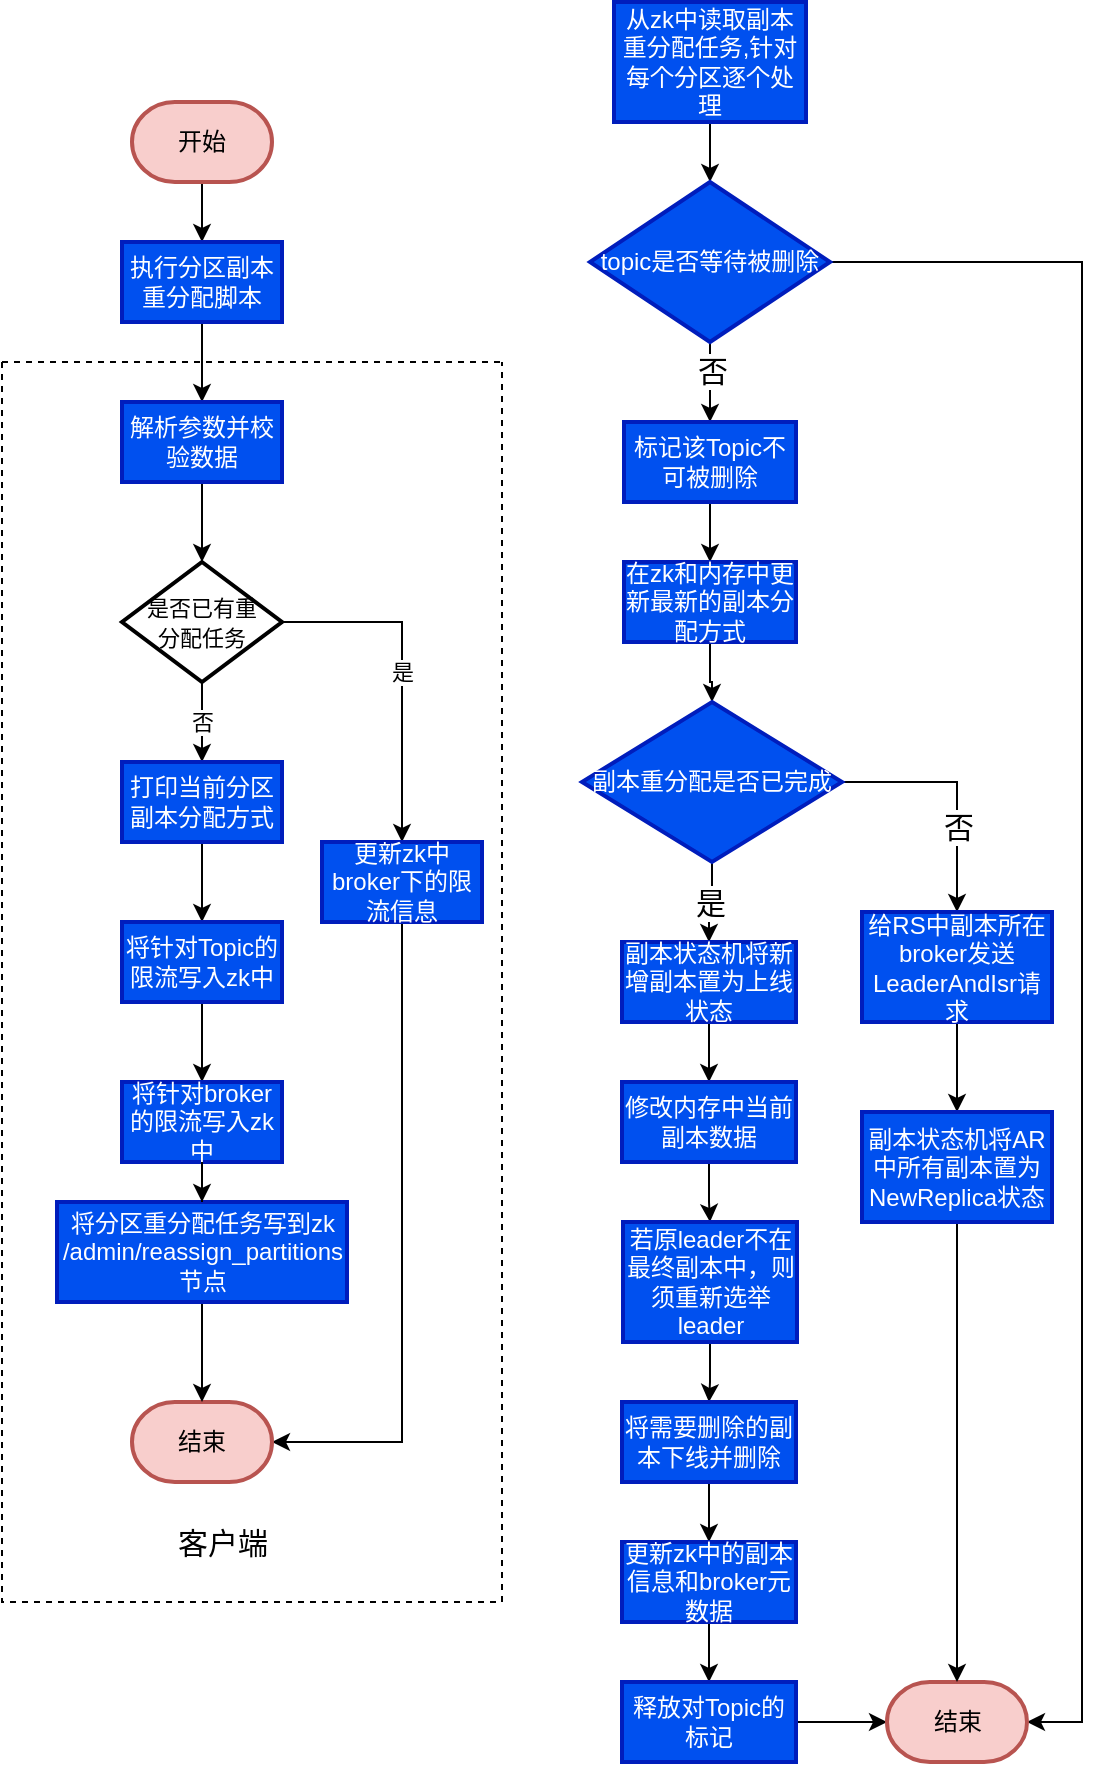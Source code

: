 <mxfile version="16.5.4" type="github">
  <diagram id="SGd1aUE3qWEg3dzMmrBl" name="第 1 页">
    <mxGraphModel dx="946" dy="1758" grid="1" gridSize="10" guides="1" tooltips="1" connect="1" arrows="1" fold="1" page="1" pageScale="1" pageWidth="827" pageHeight="1169" math="0" shadow="0">
      <root>
        <mxCell id="0" />
        <mxCell id="1" parent="0" />
        <mxCell id="pypAnUREyRbXbRG19NKG-3" value="" style="edgeStyle=orthogonalEdgeStyle;rounded=0;orthogonalLoop=1;jettySize=auto;html=1;" parent="1" source="pypAnUREyRbXbRG19NKG-1" target="pypAnUREyRbXbRG19NKG-2" edge="1">
          <mxGeometry relative="1" as="geometry" />
        </mxCell>
        <mxCell id="pypAnUREyRbXbRG19NKG-1" value="开始" style="strokeWidth=2;html=1;shape=mxgraph.flowchart.terminator;whiteSpace=wrap;fillColor=#f8cecc;strokeColor=#b85450;" parent="1" vertex="1">
          <mxGeometry x="85" y="20" width="70" height="40" as="geometry" />
        </mxCell>
        <mxCell id="pypAnUREyRbXbRG19NKG-5" value="" style="edgeStyle=orthogonalEdgeStyle;rounded=0;orthogonalLoop=1;jettySize=auto;html=1;" parent="1" source="pypAnUREyRbXbRG19NKG-2" target="pypAnUREyRbXbRG19NKG-4" edge="1">
          <mxGeometry relative="1" as="geometry" />
        </mxCell>
        <mxCell id="pypAnUREyRbXbRG19NKG-2" value="执行分区副本重分配脚本" style="whiteSpace=wrap;html=1;fillColor=#0050ef;strokeColor=#001DBC;strokeWidth=2;fontColor=#ffffff;" parent="1" vertex="1">
          <mxGeometry x="80" y="90" width="80" height="40" as="geometry" />
        </mxCell>
        <mxCell id="pypAnUREyRbXbRG19NKG-7" value="" style="edgeStyle=orthogonalEdgeStyle;rounded=0;orthogonalLoop=1;jettySize=auto;html=1;" parent="1" source="pypAnUREyRbXbRG19NKG-4" target="pypAnUREyRbXbRG19NKG-6" edge="1">
          <mxGeometry relative="1" as="geometry" />
        </mxCell>
        <mxCell id="pypAnUREyRbXbRG19NKG-4" value="解析参数并校验数据" style="whiteSpace=wrap;html=1;fillColor=#0050ef;strokeColor=#001DBC;strokeWidth=2;fontColor=#ffffff;" parent="1" vertex="1">
          <mxGeometry x="80" y="170" width="80" height="40" as="geometry" />
        </mxCell>
        <mxCell id="pypAnUREyRbXbRG19NKG-9" value="" style="edgeStyle=orthogonalEdgeStyle;rounded=0;orthogonalLoop=1;jettySize=auto;html=1;fontSize=11;" parent="1" source="pypAnUREyRbXbRG19NKG-6" target="pypAnUREyRbXbRG19NKG-8" edge="1">
          <mxGeometry relative="1" as="geometry" />
        </mxCell>
        <mxCell id="pypAnUREyRbXbRG19NKG-10" value="否" style="edgeLabel;html=1;align=center;verticalAlign=middle;resizable=0;points=[];fontSize=11;" parent="pypAnUREyRbXbRG19NKG-9" vertex="1" connectable="0">
          <mxGeometry x="0.36" y="1" relative="1" as="geometry">
            <mxPoint x="-1" y="-7" as="offset" />
          </mxGeometry>
        </mxCell>
        <mxCell id="pypAnUREyRbXbRG19NKG-12" value="是" style="edgeStyle=orthogonalEdgeStyle;rounded=0;orthogonalLoop=1;jettySize=auto;html=1;fontSize=11;" parent="1" source="pypAnUREyRbXbRG19NKG-6" target="pypAnUREyRbXbRG19NKG-11" edge="1">
          <mxGeometry relative="1" as="geometry" />
        </mxCell>
        <mxCell id="pypAnUREyRbXbRG19NKG-6" value="&lt;font style=&quot;font-size: 11px&quot;&gt;是否已有重&lt;br&gt;分配任务&lt;/font&gt;" style="rhombus;whiteSpace=wrap;html=1;strokeWidth=2;" parent="1" vertex="1">
          <mxGeometry x="80" y="250" width="80" height="60" as="geometry" />
        </mxCell>
        <mxCell id="pypAnUREyRbXbRG19NKG-14" value="" style="edgeStyle=orthogonalEdgeStyle;rounded=0;orthogonalLoop=1;jettySize=auto;html=1;fontSize=11;" parent="1" source="pypAnUREyRbXbRG19NKG-8" target="pypAnUREyRbXbRG19NKG-13" edge="1">
          <mxGeometry relative="1" as="geometry" />
        </mxCell>
        <mxCell id="pypAnUREyRbXbRG19NKG-8" value="打印当前分区副本分配方式" style="whiteSpace=wrap;html=1;strokeWidth=2;fillColor=#0050ef;fontColor=#ffffff;strokeColor=#001DBC;" parent="1" vertex="1">
          <mxGeometry x="80" y="350" width="80" height="40" as="geometry" />
        </mxCell>
        <mxCell id="pypAnUREyRbXbRG19NKG-24" value="" style="edgeStyle=orthogonalEdgeStyle;rounded=0;orthogonalLoop=1;jettySize=auto;html=1;fontSize=11;entryX=1;entryY=0.5;entryDx=0;entryDy=0;entryPerimeter=0;" parent="1" source="pypAnUREyRbXbRG19NKG-11" target="pypAnUREyRbXbRG19NKG-19" edge="1">
          <mxGeometry relative="1" as="geometry">
            <mxPoint x="160" y="530" as="targetPoint" />
            <Array as="points">
              <mxPoint x="220" y="690" />
            </Array>
          </mxGeometry>
        </mxCell>
        <mxCell id="pypAnUREyRbXbRG19NKG-11" value="更新zk中broker下的限流信息" style="whiteSpace=wrap;html=1;strokeWidth=2;fillColor=#0050ef;fontColor=#ffffff;strokeColor=#001DBC;" parent="1" vertex="1">
          <mxGeometry x="180" y="390" width="80" height="40" as="geometry" />
        </mxCell>
        <mxCell id="Vf_w9-UaPWHU4TDxyJZT-8" value="" style="edgeStyle=orthogonalEdgeStyle;rounded=0;orthogonalLoop=1;jettySize=auto;html=1;fontSize=15;" parent="1" source="pypAnUREyRbXbRG19NKG-13" target="Vf_w9-UaPWHU4TDxyJZT-7" edge="1">
          <mxGeometry relative="1" as="geometry" />
        </mxCell>
        <mxCell id="pypAnUREyRbXbRG19NKG-13" value="将针对Topic的限流写入zk中" style="whiteSpace=wrap;html=1;fillColor=#0050ef;strokeColor=#001DBC;fontColor=#ffffff;strokeWidth=2;" parent="1" vertex="1">
          <mxGeometry x="80" y="430" width="80" height="40" as="geometry" />
        </mxCell>
        <mxCell id="pypAnUREyRbXbRG19NKG-26" value="" style="swimlane;startSize=0;fontSize=11;fillColor=#007FFF;dashed=1;" parent="1" vertex="1">
          <mxGeometry x="20" y="150" width="250" height="620" as="geometry" />
        </mxCell>
        <mxCell id="pypAnUREyRbXbRG19NKG-29" value="&lt;font style=&quot;font-size: 15px&quot;&gt;客户端&lt;/font&gt;" style="text;html=1;align=center;verticalAlign=middle;resizable=0;points=[];autosize=1;strokeColor=none;fillColor=none;fontSize=11;" parent="pypAnUREyRbXbRG19NKG-26" vertex="1">
          <mxGeometry x="80" y="580" width="60" height="20" as="geometry" />
        </mxCell>
        <mxCell id="pypAnUREyRbXbRG19NKG-19" value="结束" style="strokeWidth=2;html=1;shape=mxgraph.flowchart.terminator;whiteSpace=wrap;fillColor=#f8cecc;strokeColor=#b85450;" parent="pypAnUREyRbXbRG19NKG-26" vertex="1">
          <mxGeometry x="65" y="520" width="70" height="40" as="geometry" />
        </mxCell>
        <mxCell id="Vf_w9-UaPWHU4TDxyJZT-6" style="edgeStyle=orthogonalEdgeStyle;rounded=0;orthogonalLoop=1;jettySize=auto;html=1;exitX=0.5;exitY=1;exitDx=0;exitDy=0;exitPerimeter=0;fontSize=15;" parent="pypAnUREyRbXbRG19NKG-26" source="pypAnUREyRbXbRG19NKG-19" target="pypAnUREyRbXbRG19NKG-19" edge="1">
          <mxGeometry relative="1" as="geometry" />
        </mxCell>
        <mxCell id="Vf_w9-UaPWHU4TDxyJZT-7" value="将针对broker的限流写入zk中" style="whiteSpace=wrap;html=1;fillColor=#0050ef;strokeColor=#001DBC;fontColor=#ffffff;strokeWidth=2;" parent="pypAnUREyRbXbRG19NKG-26" vertex="1">
          <mxGeometry x="60" y="360" width="80" height="40" as="geometry" />
        </mxCell>
        <mxCell id="Vf_w9-UaPWHU4TDxyJZT-13" value="" style="edgeStyle=orthogonalEdgeStyle;rounded=0;orthogonalLoop=1;jettySize=auto;html=1;fontSize=15;" parent="pypAnUREyRbXbRG19NKG-26" source="Vf_w9-UaPWHU4TDxyJZT-10" target="pypAnUREyRbXbRG19NKG-19" edge="1">
          <mxGeometry relative="1" as="geometry" />
        </mxCell>
        <mxCell id="Vf_w9-UaPWHU4TDxyJZT-10" value="将分区重分配任务写到zk /admin/reassign_partitions节点" style="whiteSpace=wrap;html=1;fillColor=#0050ef;strokeColor=#001DBC;fontColor=#ffffff;strokeWidth=2;" parent="pypAnUREyRbXbRG19NKG-26" vertex="1">
          <mxGeometry x="27.5" y="420" width="145" height="50" as="geometry" />
        </mxCell>
        <mxCell id="Vf_w9-UaPWHU4TDxyJZT-11" value="" style="edgeStyle=orthogonalEdgeStyle;rounded=0;orthogonalLoop=1;jettySize=auto;html=1;fontSize=15;" parent="pypAnUREyRbXbRG19NKG-26" source="Vf_w9-UaPWHU4TDxyJZT-7" target="Vf_w9-UaPWHU4TDxyJZT-10" edge="1">
          <mxGeometry relative="1" as="geometry" />
        </mxCell>
        <mxCell id="N63IB5sTqFhrjtHg4DNX-2" value="" style="edgeStyle=orthogonalEdgeStyle;rounded=0;orthogonalLoop=1;jettySize=auto;html=1;fontSize=15;" edge="1" parent="1" source="Vf_w9-UaPWHU4TDxyJZT-5" target="N63IB5sTqFhrjtHg4DNX-1">
          <mxGeometry relative="1" as="geometry" />
        </mxCell>
        <mxCell id="Vf_w9-UaPWHU4TDxyJZT-5" value="从zk中读取副本重分配任务,针对每个分区逐个处理" style="whiteSpace=wrap;html=1;fillColor=#0050ef;strokeColor=#001DBC;strokeWidth=2;fontColor=#ffffff;" parent="1" vertex="1">
          <mxGeometry x="326" y="-30" width="96" height="60" as="geometry" />
        </mxCell>
        <mxCell id="N63IB5sTqFhrjtHg4DNX-4" value="" style="edgeStyle=orthogonalEdgeStyle;rounded=0;orthogonalLoop=1;jettySize=auto;html=1;fontSize=15;" edge="1" parent="1" source="N63IB5sTqFhrjtHg4DNX-1" target="N63IB5sTqFhrjtHg4DNX-3">
          <mxGeometry relative="1" as="geometry" />
        </mxCell>
        <mxCell id="N63IB5sTqFhrjtHg4DNX-5" value="否" style="edgeLabel;html=1;align=center;verticalAlign=middle;resizable=0;points=[];fontSize=15;" vertex="1" connectable="0" parent="N63IB5sTqFhrjtHg4DNX-4">
          <mxGeometry x="-0.333" y="1" relative="1" as="geometry">
            <mxPoint as="offset" />
          </mxGeometry>
        </mxCell>
        <mxCell id="N63IB5sTqFhrjtHg4DNX-38" value="" style="edgeStyle=orthogonalEdgeStyle;rounded=0;orthogonalLoop=1;jettySize=auto;html=1;fontSize=15;entryX=1;entryY=0.5;entryDx=0;entryDy=0;entryPerimeter=0;" edge="1" parent="1" source="N63IB5sTqFhrjtHg4DNX-1" target="N63IB5sTqFhrjtHg4DNX-27">
          <mxGeometry relative="1" as="geometry">
            <mxPoint x="560" y="830" as="targetPoint" />
            <Array as="points">
              <mxPoint x="560" y="100" />
              <mxPoint x="560" y="830" />
            </Array>
          </mxGeometry>
        </mxCell>
        <mxCell id="N63IB5sTqFhrjtHg4DNX-1" value="topic是否等待被删除" style="rhombus;whiteSpace=wrap;html=1;fillColor=#0050ef;strokeColor=#001DBC;fontColor=#ffffff;strokeWidth=2;" vertex="1" parent="1">
          <mxGeometry x="314" y="60" width="120" height="80" as="geometry" />
        </mxCell>
        <mxCell id="N63IB5sTqFhrjtHg4DNX-7" value="" style="edgeStyle=orthogonalEdgeStyle;rounded=0;orthogonalLoop=1;jettySize=auto;html=1;fontSize=15;" edge="1" parent="1" source="N63IB5sTqFhrjtHg4DNX-3" target="N63IB5sTqFhrjtHg4DNX-6">
          <mxGeometry relative="1" as="geometry" />
        </mxCell>
        <mxCell id="N63IB5sTqFhrjtHg4DNX-3" value="标记该Topic不可被删除" style="whiteSpace=wrap;html=1;fillColor=#0050ef;strokeColor=#001DBC;fontColor=#ffffff;strokeWidth=2;" vertex="1" parent="1">
          <mxGeometry x="331" y="180" width="86" height="40" as="geometry" />
        </mxCell>
        <mxCell id="N63IB5sTqFhrjtHg4DNX-9" value="" style="edgeStyle=orthogonalEdgeStyle;rounded=0;orthogonalLoop=1;jettySize=auto;html=1;fontSize=15;" edge="1" parent="1" source="N63IB5sTqFhrjtHg4DNX-6" target="N63IB5sTqFhrjtHg4DNX-8">
          <mxGeometry relative="1" as="geometry" />
        </mxCell>
        <mxCell id="N63IB5sTqFhrjtHg4DNX-6" value="在zk和内存中更新最新的副本分配方式" style="whiteSpace=wrap;html=1;fillColor=#0050ef;strokeColor=#001DBC;fontColor=#ffffff;strokeWidth=2;" vertex="1" parent="1">
          <mxGeometry x="331" y="250" width="86" height="40" as="geometry" />
        </mxCell>
        <mxCell id="N63IB5sTqFhrjtHg4DNX-11" value="是" style="edgeStyle=orthogonalEdgeStyle;rounded=0;orthogonalLoop=1;jettySize=auto;html=1;fontSize=15;" edge="1" parent="1" source="N63IB5sTqFhrjtHg4DNX-8" target="N63IB5sTqFhrjtHg4DNX-10">
          <mxGeometry relative="1" as="geometry" />
        </mxCell>
        <mxCell id="N63IB5sTqFhrjtHg4DNX-32" value="" style="edgeStyle=orthogonalEdgeStyle;rounded=0;orthogonalLoop=1;jettySize=auto;html=1;fontSize=15;" edge="1" parent="1" source="N63IB5sTqFhrjtHg4DNX-8" target="N63IB5sTqFhrjtHg4DNX-31">
          <mxGeometry relative="1" as="geometry" />
        </mxCell>
        <mxCell id="N63IB5sTqFhrjtHg4DNX-33" value="否" style="edgeLabel;html=1;align=center;verticalAlign=middle;resizable=0;points=[];fontSize=15;" vertex="1" connectable="0" parent="N63IB5sTqFhrjtHg4DNX-32">
          <mxGeometry x="0.298" y="3" relative="1" as="geometry">
            <mxPoint x="-3" as="offset" />
          </mxGeometry>
        </mxCell>
        <mxCell id="N63IB5sTqFhrjtHg4DNX-8" value="副本重分配是否已完成" style="rhombus;whiteSpace=wrap;html=1;fillColor=#0050ef;strokeColor=#001DBC;fontColor=#ffffff;strokeWidth=2;" vertex="1" parent="1">
          <mxGeometry x="310" y="320" width="130" height="80" as="geometry" />
        </mxCell>
        <mxCell id="N63IB5sTqFhrjtHg4DNX-17" value="" style="edgeStyle=orthogonalEdgeStyle;rounded=0;orthogonalLoop=1;jettySize=auto;html=1;fontSize=15;" edge="1" parent="1" source="N63IB5sTqFhrjtHg4DNX-10" target="N63IB5sTqFhrjtHg4DNX-16">
          <mxGeometry relative="1" as="geometry" />
        </mxCell>
        <mxCell id="N63IB5sTqFhrjtHg4DNX-10" value="副本状态机将新增副本置为上线状态" style="whiteSpace=wrap;html=1;fillColor=#0050ef;strokeColor=#001DBC;fontColor=#ffffff;strokeWidth=2;" vertex="1" parent="1">
          <mxGeometry x="330" y="440" width="87" height="40" as="geometry" />
        </mxCell>
        <mxCell id="N63IB5sTqFhrjtHg4DNX-19" value="" style="edgeStyle=orthogonalEdgeStyle;rounded=0;orthogonalLoop=1;jettySize=auto;html=1;fontSize=15;" edge="1" parent="1" source="N63IB5sTqFhrjtHg4DNX-16" target="N63IB5sTqFhrjtHg4DNX-18">
          <mxGeometry relative="1" as="geometry" />
        </mxCell>
        <mxCell id="N63IB5sTqFhrjtHg4DNX-16" value="修改内存中当前副本数据" style="whiteSpace=wrap;html=1;fillColor=#0050ef;strokeColor=#001DBC;fontColor=#ffffff;strokeWidth=2;" vertex="1" parent="1">
          <mxGeometry x="330" y="510" width="87" height="40" as="geometry" />
        </mxCell>
        <mxCell id="N63IB5sTqFhrjtHg4DNX-22" value="" style="edgeStyle=orthogonalEdgeStyle;rounded=0;orthogonalLoop=1;jettySize=auto;html=1;fontSize=15;" edge="1" parent="1" source="N63IB5sTqFhrjtHg4DNX-18" target="N63IB5sTqFhrjtHg4DNX-21">
          <mxGeometry relative="1" as="geometry" />
        </mxCell>
        <mxCell id="N63IB5sTqFhrjtHg4DNX-18" value="若原leader不在最终副本中，则须重新选举leader" style="whiteSpace=wrap;html=1;fillColor=#0050ef;strokeColor=#001DBC;fontColor=#ffffff;strokeWidth=2;" vertex="1" parent="1">
          <mxGeometry x="330.5" y="580" width="87" height="60" as="geometry" />
        </mxCell>
        <mxCell id="N63IB5sTqFhrjtHg4DNX-24" value="" style="edgeStyle=orthogonalEdgeStyle;rounded=0;orthogonalLoop=1;jettySize=auto;html=1;fontSize=15;" edge="1" parent="1" source="N63IB5sTqFhrjtHg4DNX-21" target="N63IB5sTqFhrjtHg4DNX-23">
          <mxGeometry relative="1" as="geometry" />
        </mxCell>
        <mxCell id="N63IB5sTqFhrjtHg4DNX-21" value="将需要删除的副本下线并删除" style="whiteSpace=wrap;html=1;fillColor=#0050ef;strokeColor=#001DBC;fontColor=#ffffff;strokeWidth=2;" vertex="1" parent="1">
          <mxGeometry x="330" y="670" width="87" height="40" as="geometry" />
        </mxCell>
        <mxCell id="N63IB5sTqFhrjtHg4DNX-26" value="" style="edgeStyle=orthogonalEdgeStyle;rounded=0;orthogonalLoop=1;jettySize=auto;html=1;fontSize=15;" edge="1" parent="1" source="N63IB5sTqFhrjtHg4DNX-23" target="N63IB5sTqFhrjtHg4DNX-25">
          <mxGeometry relative="1" as="geometry" />
        </mxCell>
        <mxCell id="N63IB5sTqFhrjtHg4DNX-23" value="更新zk中的副本信息和broker元数据" style="whiteSpace=wrap;html=1;fillColor=#0050ef;strokeColor=#001DBC;fontColor=#ffffff;strokeWidth=2;" vertex="1" parent="1">
          <mxGeometry x="330" y="740" width="87" height="40" as="geometry" />
        </mxCell>
        <mxCell id="N63IB5sTqFhrjtHg4DNX-30" value="" style="edgeStyle=orthogonalEdgeStyle;rounded=0;orthogonalLoop=1;jettySize=auto;html=1;fontSize=15;" edge="1" parent="1" source="N63IB5sTqFhrjtHg4DNX-25" target="N63IB5sTqFhrjtHg4DNX-27">
          <mxGeometry relative="1" as="geometry" />
        </mxCell>
        <mxCell id="N63IB5sTqFhrjtHg4DNX-25" value="释放对Topic的标记" style="whiteSpace=wrap;html=1;fillColor=#0050ef;strokeColor=#001DBC;fontColor=#ffffff;strokeWidth=2;" vertex="1" parent="1">
          <mxGeometry x="330" y="810" width="87" height="40" as="geometry" />
        </mxCell>
        <mxCell id="N63IB5sTqFhrjtHg4DNX-27" value="结束" style="strokeWidth=2;html=1;shape=mxgraph.flowchart.terminator;whiteSpace=wrap;fillColor=#f8cecc;strokeColor=#b85450;" vertex="1" parent="1">
          <mxGeometry x="462.5" y="810" width="70" height="40" as="geometry" />
        </mxCell>
        <mxCell id="N63IB5sTqFhrjtHg4DNX-35" value="" style="edgeStyle=orthogonalEdgeStyle;rounded=0;orthogonalLoop=1;jettySize=auto;html=1;fontSize=15;" edge="1" parent="1" source="N63IB5sTqFhrjtHg4DNX-31" target="N63IB5sTqFhrjtHg4DNX-34">
          <mxGeometry relative="1" as="geometry" />
        </mxCell>
        <mxCell id="N63IB5sTqFhrjtHg4DNX-31" value="给RS中副本所在broker发送LeaderAndIsr请求" style="whiteSpace=wrap;html=1;fillColor=#0050ef;strokeColor=#001DBC;fontColor=#ffffff;strokeWidth=2;" vertex="1" parent="1">
          <mxGeometry x="450" y="425" width="95" height="55" as="geometry" />
        </mxCell>
        <mxCell id="N63IB5sTqFhrjtHg4DNX-37" value="" style="edgeStyle=orthogonalEdgeStyle;rounded=0;orthogonalLoop=1;jettySize=auto;html=1;fontSize=15;entryX=0.5;entryY=0;entryDx=0;entryDy=0;entryPerimeter=0;" edge="1" parent="1" source="N63IB5sTqFhrjtHg4DNX-34" target="N63IB5sTqFhrjtHg4DNX-27">
          <mxGeometry relative="1" as="geometry">
            <mxPoint x="497.5" y="660" as="targetPoint" />
          </mxGeometry>
        </mxCell>
        <mxCell id="N63IB5sTqFhrjtHg4DNX-34" value="副本状态机将AR中所有副本置为NewReplica状态" style="whiteSpace=wrap;html=1;fillColor=#0050ef;strokeColor=#001DBC;fontColor=#ffffff;strokeWidth=2;" vertex="1" parent="1">
          <mxGeometry x="450" y="525" width="95" height="55" as="geometry" />
        </mxCell>
      </root>
    </mxGraphModel>
  </diagram>
</mxfile>
